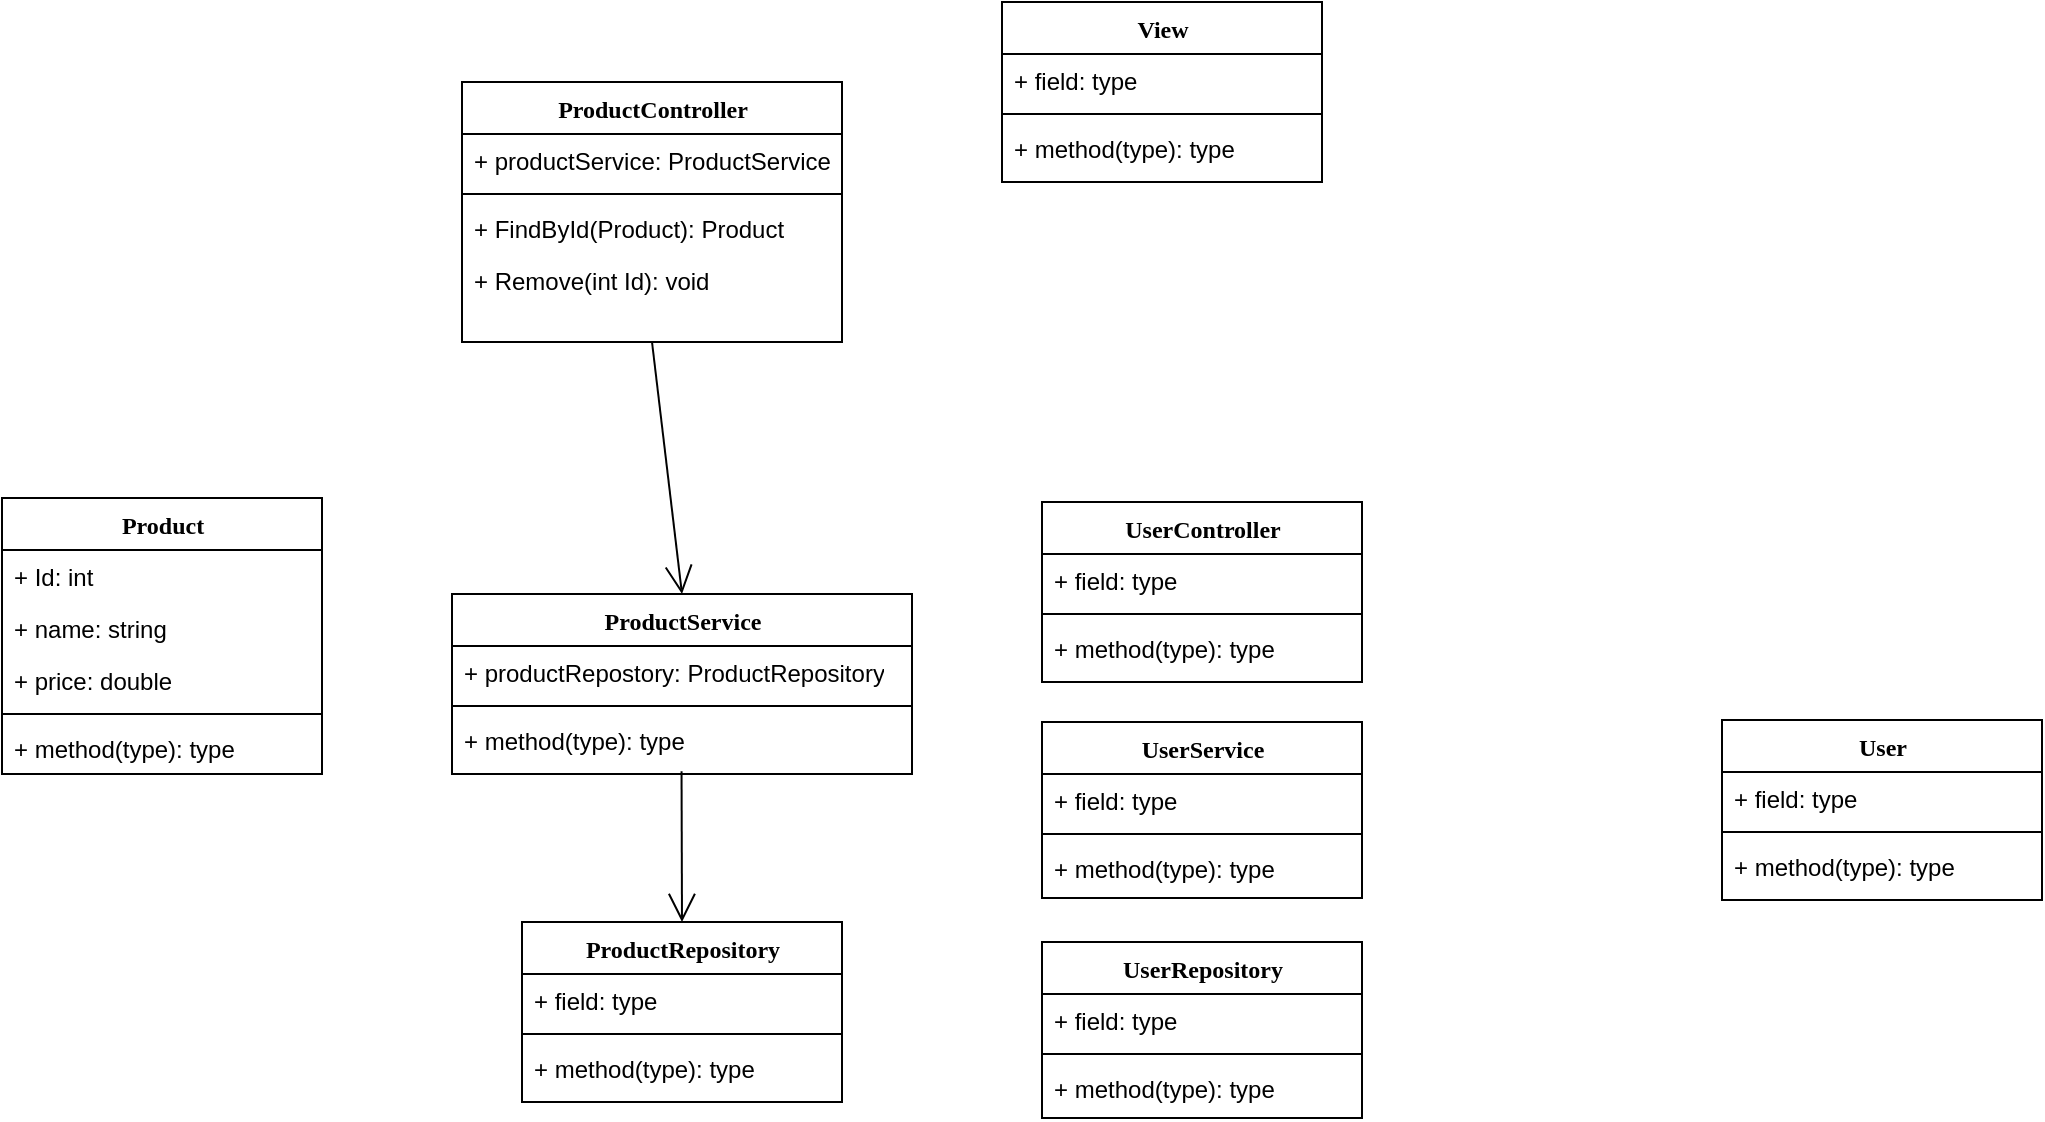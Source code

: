 <mxfile version="12.8.1" type="device"><diagram name="Page-1" id="9f46799a-70d6-7492-0946-bef42562c5a5"><mxGraphModel dx="1303" dy="743" grid="1" gridSize="10" guides="1" tooltips="1" connect="1" arrows="1" fold="1" page="1" pageScale="1" pageWidth="1100" pageHeight="850" background="#ffffff" math="0" shadow="0"><root><mxCell id="0"/><mxCell id="1" parent="0"/><mxCell id="78961159f06e98e8-17" value="Product" style="swimlane;html=1;fontStyle=1;align=center;verticalAlign=top;childLayout=stackLayout;horizontal=1;startSize=26;horizontalStack=0;resizeParent=1;resizeLast=0;collapsible=1;marginBottom=0;swimlaneFillColor=#ffffff;rounded=0;shadow=0;comic=0;labelBackgroundColor=none;strokeWidth=1;fillColor=none;fontFamily=Verdana;fontSize=12" parent="1" vertex="1"><mxGeometry x="30" y="258" width="160" height="138" as="geometry"/></mxCell><mxCell id="78961159f06e98e8-21" value="+ Id: int" style="text;html=1;strokeColor=none;fillColor=none;align=left;verticalAlign=top;spacingLeft=4;spacingRight=4;whiteSpace=wrap;overflow=hidden;rotatable=0;points=[[0,0.5],[1,0.5]];portConstraint=eastwest;" parent="78961159f06e98e8-17" vertex="1"><mxGeometry y="26" width="160" height="26" as="geometry"/></mxCell><mxCell id="0bkyjAdQQClNHAc4ruux-62" value="+ name: string" style="text;html=1;strokeColor=none;fillColor=none;align=left;verticalAlign=top;spacingLeft=4;spacingRight=4;whiteSpace=wrap;overflow=hidden;rotatable=0;points=[[0,0.5],[1,0.5]];portConstraint=eastwest;" parent="78961159f06e98e8-17" vertex="1"><mxGeometry y="52" width="160" height="26" as="geometry"/></mxCell><mxCell id="0bkyjAdQQClNHAc4ruux-63" value="+ price: double" style="text;html=1;strokeColor=none;fillColor=none;align=left;verticalAlign=top;spacingLeft=4;spacingRight=4;whiteSpace=wrap;overflow=hidden;rotatable=0;points=[[0,0.5],[1,0.5]];portConstraint=eastwest;" parent="78961159f06e98e8-17" vertex="1"><mxGeometry y="78" width="160" height="26" as="geometry"/></mxCell><mxCell id="78961159f06e98e8-19" value="" style="line;html=1;strokeWidth=1;fillColor=none;align=left;verticalAlign=middle;spacingTop=-1;spacingLeft=3;spacingRight=3;rotatable=0;labelPosition=right;points=[];portConstraint=eastwest;" parent="78961159f06e98e8-17" vertex="1"><mxGeometry y="104" width="160" height="8" as="geometry"/></mxCell><mxCell id="78961159f06e98e8-20" value="+ method(type): type" style="text;html=1;strokeColor=none;fillColor=none;align=left;verticalAlign=top;spacingLeft=4;spacingRight=4;whiteSpace=wrap;overflow=hidden;rotatable=0;points=[[0,0.5],[1,0.5]];portConstraint=eastwest;" parent="78961159f06e98e8-17" vertex="1"><mxGeometry y="112" width="160" height="26" as="geometry"/></mxCell><mxCell id="78961159f06e98e8-30" value="ProductController" style="swimlane;html=1;fontStyle=1;align=center;verticalAlign=top;childLayout=stackLayout;horizontal=1;startSize=26;horizontalStack=0;resizeParent=1;resizeLast=0;collapsible=1;marginBottom=0;swimlaneFillColor=#ffffff;rounded=0;shadow=0;comic=0;labelBackgroundColor=none;strokeWidth=1;fillColor=none;fontFamily=Verdana;fontSize=12" parent="1" vertex="1"><mxGeometry x="260" y="50" width="190" height="130" as="geometry"/></mxCell><mxCell id="78961159f06e98e8-31" value="+ productService: ProductService" style="text;html=1;strokeColor=none;fillColor=none;align=left;verticalAlign=top;spacingLeft=4;spacingRight=4;whiteSpace=wrap;overflow=hidden;rotatable=0;points=[[0,0.5],[1,0.5]];portConstraint=eastwest;" parent="78961159f06e98e8-30" vertex="1"><mxGeometry y="26" width="190" height="26" as="geometry"/></mxCell><mxCell id="78961159f06e98e8-38" value="" style="line;html=1;strokeWidth=1;fillColor=none;align=left;verticalAlign=middle;spacingTop=-1;spacingLeft=3;spacingRight=3;rotatable=0;labelPosition=right;points=[];portConstraint=eastwest;" parent="78961159f06e98e8-30" vertex="1"><mxGeometry y="52" width="190" height="8" as="geometry"/></mxCell><mxCell id="78961159f06e98e8-39" value="+ FindById(Product): Product" style="text;html=1;strokeColor=none;fillColor=none;align=left;verticalAlign=top;spacingLeft=4;spacingRight=4;whiteSpace=wrap;overflow=hidden;rotatable=0;points=[[0,0.5],[1,0.5]];portConstraint=eastwest;" parent="78961159f06e98e8-30" vertex="1"><mxGeometry y="60" width="190" height="26" as="geometry"/></mxCell><mxCell id="9MG0W5wMvCfMKibVJFW1-1" value="+ Remove(int Id): void" style="text;html=1;strokeColor=none;fillColor=none;align=left;verticalAlign=top;spacingLeft=4;spacingRight=4;whiteSpace=wrap;overflow=hidden;rotatable=0;points=[[0,0.5],[1,0.5]];portConstraint=eastwest;" vertex="1" parent="78961159f06e98e8-30"><mxGeometry y="86" width="190" height="26" as="geometry"/></mxCell><mxCell id="0bkyjAdQQClNHAc4ruux-1" value="User" style="swimlane;html=1;fontStyle=1;align=center;verticalAlign=top;childLayout=stackLayout;horizontal=1;startSize=26;horizontalStack=0;resizeParent=1;resizeLast=0;collapsible=1;marginBottom=0;swimlaneFillColor=#ffffff;rounded=0;shadow=0;comic=0;labelBackgroundColor=none;strokeWidth=1;fillColor=none;fontFamily=Verdana;fontSize=12" parent="1" vertex="1"><mxGeometry x="890" y="369" width="160" height="90" as="geometry"/></mxCell><mxCell id="0bkyjAdQQClNHAc4ruux-2" value="+ field: type" style="text;html=1;strokeColor=none;fillColor=none;align=left;verticalAlign=top;spacingLeft=4;spacingRight=4;whiteSpace=wrap;overflow=hidden;rotatable=0;points=[[0,0.5],[1,0.5]];portConstraint=eastwest;" parent="0bkyjAdQQClNHAc4ruux-1" vertex="1"><mxGeometry y="26" width="160" height="26" as="geometry"/></mxCell><mxCell id="0bkyjAdQQClNHAc4ruux-7" value="" style="line;html=1;strokeWidth=1;fillColor=none;align=left;verticalAlign=middle;spacingTop=-1;spacingLeft=3;spacingRight=3;rotatable=0;labelPosition=right;points=[];portConstraint=eastwest;" parent="0bkyjAdQQClNHAc4ruux-1" vertex="1"><mxGeometry y="52" width="160" height="8" as="geometry"/></mxCell><mxCell id="0bkyjAdQQClNHAc4ruux-8" value="+ method(type): type" style="text;html=1;strokeColor=none;fillColor=none;align=left;verticalAlign=top;spacingLeft=4;spacingRight=4;whiteSpace=wrap;overflow=hidden;rotatable=0;points=[[0,0.5],[1,0.5]];portConstraint=eastwest;" parent="0bkyjAdQQClNHAc4ruux-1" vertex="1"><mxGeometry y="60" width="160" height="26" as="geometry"/></mxCell><mxCell id="0bkyjAdQQClNHAc4ruux-10" value="UserController" style="swimlane;html=1;fontStyle=1;align=center;verticalAlign=top;childLayout=stackLayout;horizontal=1;startSize=26;horizontalStack=0;resizeParent=1;resizeLast=0;collapsible=1;marginBottom=0;swimlaneFillColor=#ffffff;rounded=0;shadow=0;comic=0;labelBackgroundColor=none;strokeWidth=1;fillColor=none;fontFamily=Verdana;fontSize=12" parent="1" vertex="1"><mxGeometry x="550" y="260" width="160" height="90" as="geometry"/></mxCell><mxCell id="0bkyjAdQQClNHAc4ruux-11" value="+ field: type" style="text;html=1;strokeColor=none;fillColor=none;align=left;verticalAlign=top;spacingLeft=4;spacingRight=4;whiteSpace=wrap;overflow=hidden;rotatable=0;points=[[0,0.5],[1,0.5]];portConstraint=eastwest;" parent="0bkyjAdQQClNHAc4ruux-10" vertex="1"><mxGeometry y="26" width="160" height="26" as="geometry"/></mxCell><mxCell id="0bkyjAdQQClNHAc4ruux-16" value="" style="line;html=1;strokeWidth=1;fillColor=none;align=left;verticalAlign=middle;spacingTop=-1;spacingLeft=3;spacingRight=3;rotatable=0;labelPosition=right;points=[];portConstraint=eastwest;" parent="0bkyjAdQQClNHAc4ruux-10" vertex="1"><mxGeometry y="52" width="160" height="8" as="geometry"/></mxCell><mxCell id="0bkyjAdQQClNHAc4ruux-17" value="+ method(type): type" style="text;html=1;strokeColor=none;fillColor=none;align=left;verticalAlign=top;spacingLeft=4;spacingRight=4;whiteSpace=wrap;overflow=hidden;rotatable=0;points=[[0,0.5],[1,0.5]];portConstraint=eastwest;" parent="0bkyjAdQQClNHAc4ruux-10" vertex="1"><mxGeometry y="60" width="160" height="26" as="geometry"/></mxCell><mxCell id="0bkyjAdQQClNHAc4ruux-19" value="View" style="swimlane;html=1;fontStyle=1;align=center;verticalAlign=top;childLayout=stackLayout;horizontal=1;startSize=26;horizontalStack=0;resizeParent=1;resizeLast=0;collapsible=1;marginBottom=0;swimlaneFillColor=#ffffff;rounded=0;shadow=0;comic=0;labelBackgroundColor=none;strokeWidth=1;fillColor=none;fontFamily=Verdana;fontSize=12" parent="1" vertex="1"><mxGeometry x="530" y="10" width="160" height="90" as="geometry"/></mxCell><mxCell id="0bkyjAdQQClNHAc4ruux-20" value="+ field: type" style="text;html=1;strokeColor=none;fillColor=none;align=left;verticalAlign=top;spacingLeft=4;spacingRight=4;whiteSpace=wrap;overflow=hidden;rotatable=0;points=[[0,0.5],[1,0.5]];portConstraint=eastwest;" parent="0bkyjAdQQClNHAc4ruux-19" vertex="1"><mxGeometry y="26" width="160" height="26" as="geometry"/></mxCell><mxCell id="0bkyjAdQQClNHAc4ruux-25" value="" style="line;html=1;strokeWidth=1;fillColor=none;align=left;verticalAlign=middle;spacingTop=-1;spacingLeft=3;spacingRight=3;rotatable=0;labelPosition=right;points=[];portConstraint=eastwest;" parent="0bkyjAdQQClNHAc4ruux-19" vertex="1"><mxGeometry y="52" width="160" height="8" as="geometry"/></mxCell><mxCell id="0bkyjAdQQClNHAc4ruux-26" value="+ method(type): type" style="text;html=1;strokeColor=none;fillColor=none;align=left;verticalAlign=top;spacingLeft=4;spacingRight=4;whiteSpace=wrap;overflow=hidden;rotatable=0;points=[[0,0.5],[1,0.5]];portConstraint=eastwest;" parent="0bkyjAdQQClNHAc4ruux-19" vertex="1"><mxGeometry y="60" width="160" height="26" as="geometry"/></mxCell><mxCell id="0bkyjAdQQClNHAc4ruux-28" value="UserService" style="swimlane;html=1;fontStyle=1;align=center;verticalAlign=top;childLayout=stackLayout;horizontal=1;startSize=26;horizontalStack=0;resizeParent=1;resizeLast=0;collapsible=1;marginBottom=0;swimlaneFillColor=#ffffff;rounded=0;shadow=0;comic=0;labelBackgroundColor=none;strokeWidth=1;fillColor=none;fontFamily=Verdana;fontSize=12" parent="1" vertex="1"><mxGeometry x="550" y="370" width="160" height="88" as="geometry"/></mxCell><mxCell id="0bkyjAdQQClNHAc4ruux-29" value="+ field: type" style="text;html=1;strokeColor=none;fillColor=none;align=left;verticalAlign=top;spacingLeft=4;spacingRight=4;whiteSpace=wrap;overflow=hidden;rotatable=0;points=[[0,0.5],[1,0.5]];portConstraint=eastwest;" parent="0bkyjAdQQClNHAc4ruux-28" vertex="1"><mxGeometry y="26" width="160" height="26" as="geometry"/></mxCell><mxCell id="0bkyjAdQQClNHAc4ruux-34" value="" style="line;html=1;strokeWidth=1;fillColor=none;align=left;verticalAlign=middle;spacingTop=-1;spacingLeft=3;spacingRight=3;rotatable=0;labelPosition=right;points=[];portConstraint=eastwest;" parent="0bkyjAdQQClNHAc4ruux-28" vertex="1"><mxGeometry y="52" width="160" height="8" as="geometry"/></mxCell><mxCell id="0bkyjAdQQClNHAc4ruux-35" value="+ method(type): type" style="text;html=1;strokeColor=none;fillColor=none;align=left;verticalAlign=top;spacingLeft=4;spacingRight=4;whiteSpace=wrap;overflow=hidden;rotatable=0;points=[[0,0.5],[1,0.5]];portConstraint=eastwest;" parent="0bkyjAdQQClNHAc4ruux-28" vertex="1"><mxGeometry y="60" width="160" height="26" as="geometry"/></mxCell><mxCell id="0bkyjAdQQClNHAc4ruux-37" value="ProductRepository" style="swimlane;html=1;fontStyle=1;align=center;verticalAlign=top;childLayout=stackLayout;horizontal=1;startSize=26;horizontalStack=0;resizeParent=1;resizeLast=0;collapsible=1;marginBottom=0;swimlaneFillColor=#ffffff;rounded=0;shadow=0;comic=0;labelBackgroundColor=none;strokeWidth=1;fillColor=none;fontFamily=Verdana;fontSize=12" parent="1" vertex="1"><mxGeometry x="290" y="470" width="160" height="90" as="geometry"/></mxCell><mxCell id="0bkyjAdQQClNHAc4ruux-38" value="+ field: type" style="text;html=1;strokeColor=none;fillColor=none;align=left;verticalAlign=top;spacingLeft=4;spacingRight=4;whiteSpace=wrap;overflow=hidden;rotatable=0;points=[[0,0.5],[1,0.5]];portConstraint=eastwest;" parent="0bkyjAdQQClNHAc4ruux-37" vertex="1"><mxGeometry y="26" width="160" height="26" as="geometry"/></mxCell><mxCell id="0bkyjAdQQClNHAc4ruux-43" value="" style="line;html=1;strokeWidth=1;fillColor=none;align=left;verticalAlign=middle;spacingTop=-1;spacingLeft=3;spacingRight=3;rotatable=0;labelPosition=right;points=[];portConstraint=eastwest;" parent="0bkyjAdQQClNHAc4ruux-37" vertex="1"><mxGeometry y="52" width="160" height="8" as="geometry"/></mxCell><mxCell id="0bkyjAdQQClNHAc4ruux-44" value="+ method(type): type" style="text;html=1;strokeColor=none;fillColor=none;align=left;verticalAlign=top;spacingLeft=4;spacingRight=4;whiteSpace=wrap;overflow=hidden;rotatable=0;points=[[0,0.5],[1,0.5]];portConstraint=eastwest;" parent="0bkyjAdQQClNHAc4ruux-37" vertex="1"><mxGeometry y="60" width="160" height="26" as="geometry"/></mxCell><mxCell id="0bkyjAdQQClNHAc4ruux-47" value="ProductService" style="swimlane;html=1;fontStyle=1;align=center;verticalAlign=top;childLayout=stackLayout;horizontal=1;startSize=26;horizontalStack=0;resizeParent=1;resizeLast=0;collapsible=1;marginBottom=0;swimlaneFillColor=#ffffff;rounded=0;shadow=0;comic=0;labelBackgroundColor=none;strokeWidth=1;fillColor=none;fontFamily=Verdana;fontSize=12" parent="1" vertex="1"><mxGeometry x="255" y="306" width="230" height="90" as="geometry"/></mxCell><mxCell id="0bkyjAdQQClNHAc4ruux-48" value="+ productRepostory: ProductRepository" style="text;html=1;strokeColor=none;fillColor=none;align=left;verticalAlign=top;spacingLeft=4;spacingRight=4;whiteSpace=wrap;overflow=hidden;rotatable=0;points=[[0,0.5],[1,0.5]];portConstraint=eastwest;" parent="0bkyjAdQQClNHAc4ruux-47" vertex="1"><mxGeometry y="26" width="230" height="26" as="geometry"/></mxCell><mxCell id="0bkyjAdQQClNHAc4ruux-53" value="" style="line;html=1;strokeWidth=1;fillColor=none;align=left;verticalAlign=middle;spacingTop=-1;spacingLeft=3;spacingRight=3;rotatable=0;labelPosition=right;points=[];portConstraint=eastwest;" parent="0bkyjAdQQClNHAc4ruux-47" vertex="1"><mxGeometry y="52" width="230" height="8" as="geometry"/></mxCell><mxCell id="0bkyjAdQQClNHAc4ruux-54" value="+ method(type): type" style="text;html=1;strokeColor=none;fillColor=none;align=left;verticalAlign=top;spacingLeft=4;spacingRight=4;whiteSpace=wrap;overflow=hidden;rotatable=0;points=[[0,0.5],[1,0.5]];portConstraint=eastwest;" parent="0bkyjAdQQClNHAc4ruux-47" vertex="1"><mxGeometry y="60" width="230" height="26" as="geometry"/></mxCell><mxCell id="0bkyjAdQQClNHAc4ruux-57" value="UserRepository" style="swimlane;html=1;fontStyle=1;align=center;verticalAlign=top;childLayout=stackLayout;horizontal=1;startSize=26;horizontalStack=0;resizeParent=1;resizeLast=0;collapsible=1;marginBottom=0;swimlaneFillColor=#ffffff;rounded=0;shadow=0;comic=0;labelBackgroundColor=none;strokeWidth=1;fillColor=none;fontFamily=Verdana;fontSize=12" parent="1" vertex="1"><mxGeometry x="550" y="480" width="160" height="88" as="geometry"/></mxCell><mxCell id="0bkyjAdQQClNHAc4ruux-58" value="+ field: type" style="text;html=1;strokeColor=none;fillColor=none;align=left;verticalAlign=top;spacingLeft=4;spacingRight=4;whiteSpace=wrap;overflow=hidden;rotatable=0;points=[[0,0.5],[1,0.5]];portConstraint=eastwest;" parent="0bkyjAdQQClNHAc4ruux-57" vertex="1"><mxGeometry y="26" width="160" height="26" as="geometry"/></mxCell><mxCell id="0bkyjAdQQClNHAc4ruux-59" value="" style="line;html=1;strokeWidth=1;fillColor=none;align=left;verticalAlign=middle;spacingTop=-1;spacingLeft=3;spacingRight=3;rotatable=0;labelPosition=right;points=[];portConstraint=eastwest;" parent="0bkyjAdQQClNHAc4ruux-57" vertex="1"><mxGeometry y="52" width="160" height="8" as="geometry"/></mxCell><mxCell id="0bkyjAdQQClNHAc4ruux-60" value="+ method(type): type" style="text;html=1;strokeColor=none;fillColor=none;align=left;verticalAlign=top;spacingLeft=4;spacingRight=4;whiteSpace=wrap;overflow=hidden;rotatable=0;points=[[0,0.5],[1,0.5]];portConstraint=eastwest;" parent="0bkyjAdQQClNHAc4ruux-57" vertex="1"><mxGeometry y="60" width="160" height="26" as="geometry"/></mxCell><mxCell id="0bkyjAdQQClNHAc4ruux-64" value="" style="endArrow=open;endFill=1;endSize=12;html=1;entryX=0.5;entryY=0;entryDx=0;entryDy=0;exitX=0.5;exitY=1;exitDx=0;exitDy=0;" parent="1" source="78961159f06e98e8-30" target="0bkyjAdQQClNHAc4ruux-47" edge="1"><mxGeometry width="160" relative="1" as="geometry"><mxPoint x="365" y="230" as="sourcePoint"/><mxPoint x="310" y="190" as="targetPoint"/></mxGeometry></mxCell><mxCell id="0bkyjAdQQClNHAc4ruux-65" value="" style="endArrow=open;endFill=1;endSize=12;html=1;entryX=0.5;entryY=0;entryDx=0;entryDy=0;exitX=0.499;exitY=1.103;exitDx=0;exitDy=0;exitPerimeter=0;" parent="1" source="0bkyjAdQQClNHAc4ruux-54" target="0bkyjAdQQClNHAc4ruux-37" edge="1"><mxGeometry width="160" relative="1" as="geometry"><mxPoint x="170" y="440" as="sourcePoint"/><mxPoint x="330" y="440" as="targetPoint"/></mxGeometry></mxCell></root></mxGraphModel></diagram></mxfile>